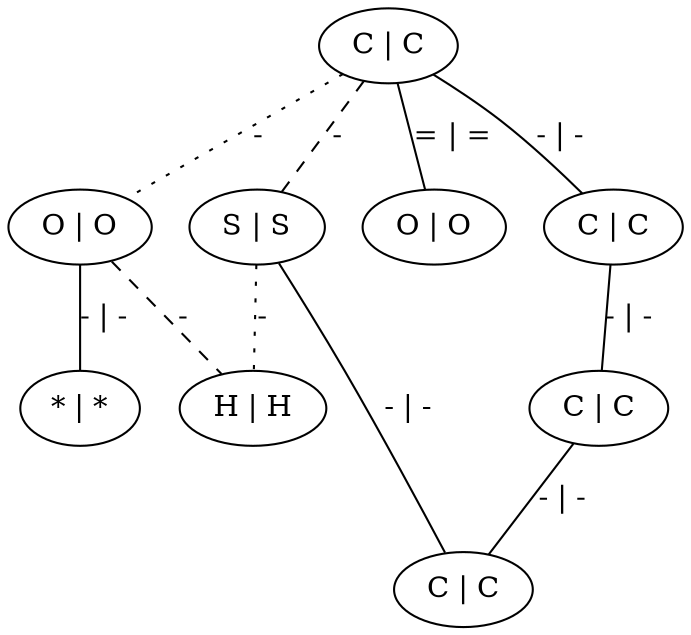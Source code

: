 graph G {
	0 [ label="C | C" ]
	1 [ label="O | O" ]
	2 [ label="* | *" ]
	3 [ label="S | S" ]
	4 [ label="H | H" ]
	5 [ label="O | O" ]
	6 [ label="C | C" ]
	7 [ label="C | C" ]
	8 [ label="C | C" ]
	0 -- 1 [ style=dotted label="-" ]
	0 -- 3 [ style=dashed label="-" ]
	0 -- 5 [ label="= | =" ]
	0 -- 6 [ label="- | -" ]
	1 -- 2 [ label="- | -" ]
	1 -- 4 [ style=dashed label="-" ]
	3 -- 4 [ style=dotted label="-" ]
	3 -- 8 [ label="- | -" ]
	6 -- 7 [ label="- | -" ]
	7 -- 8 [ label="- | -" ]
}
